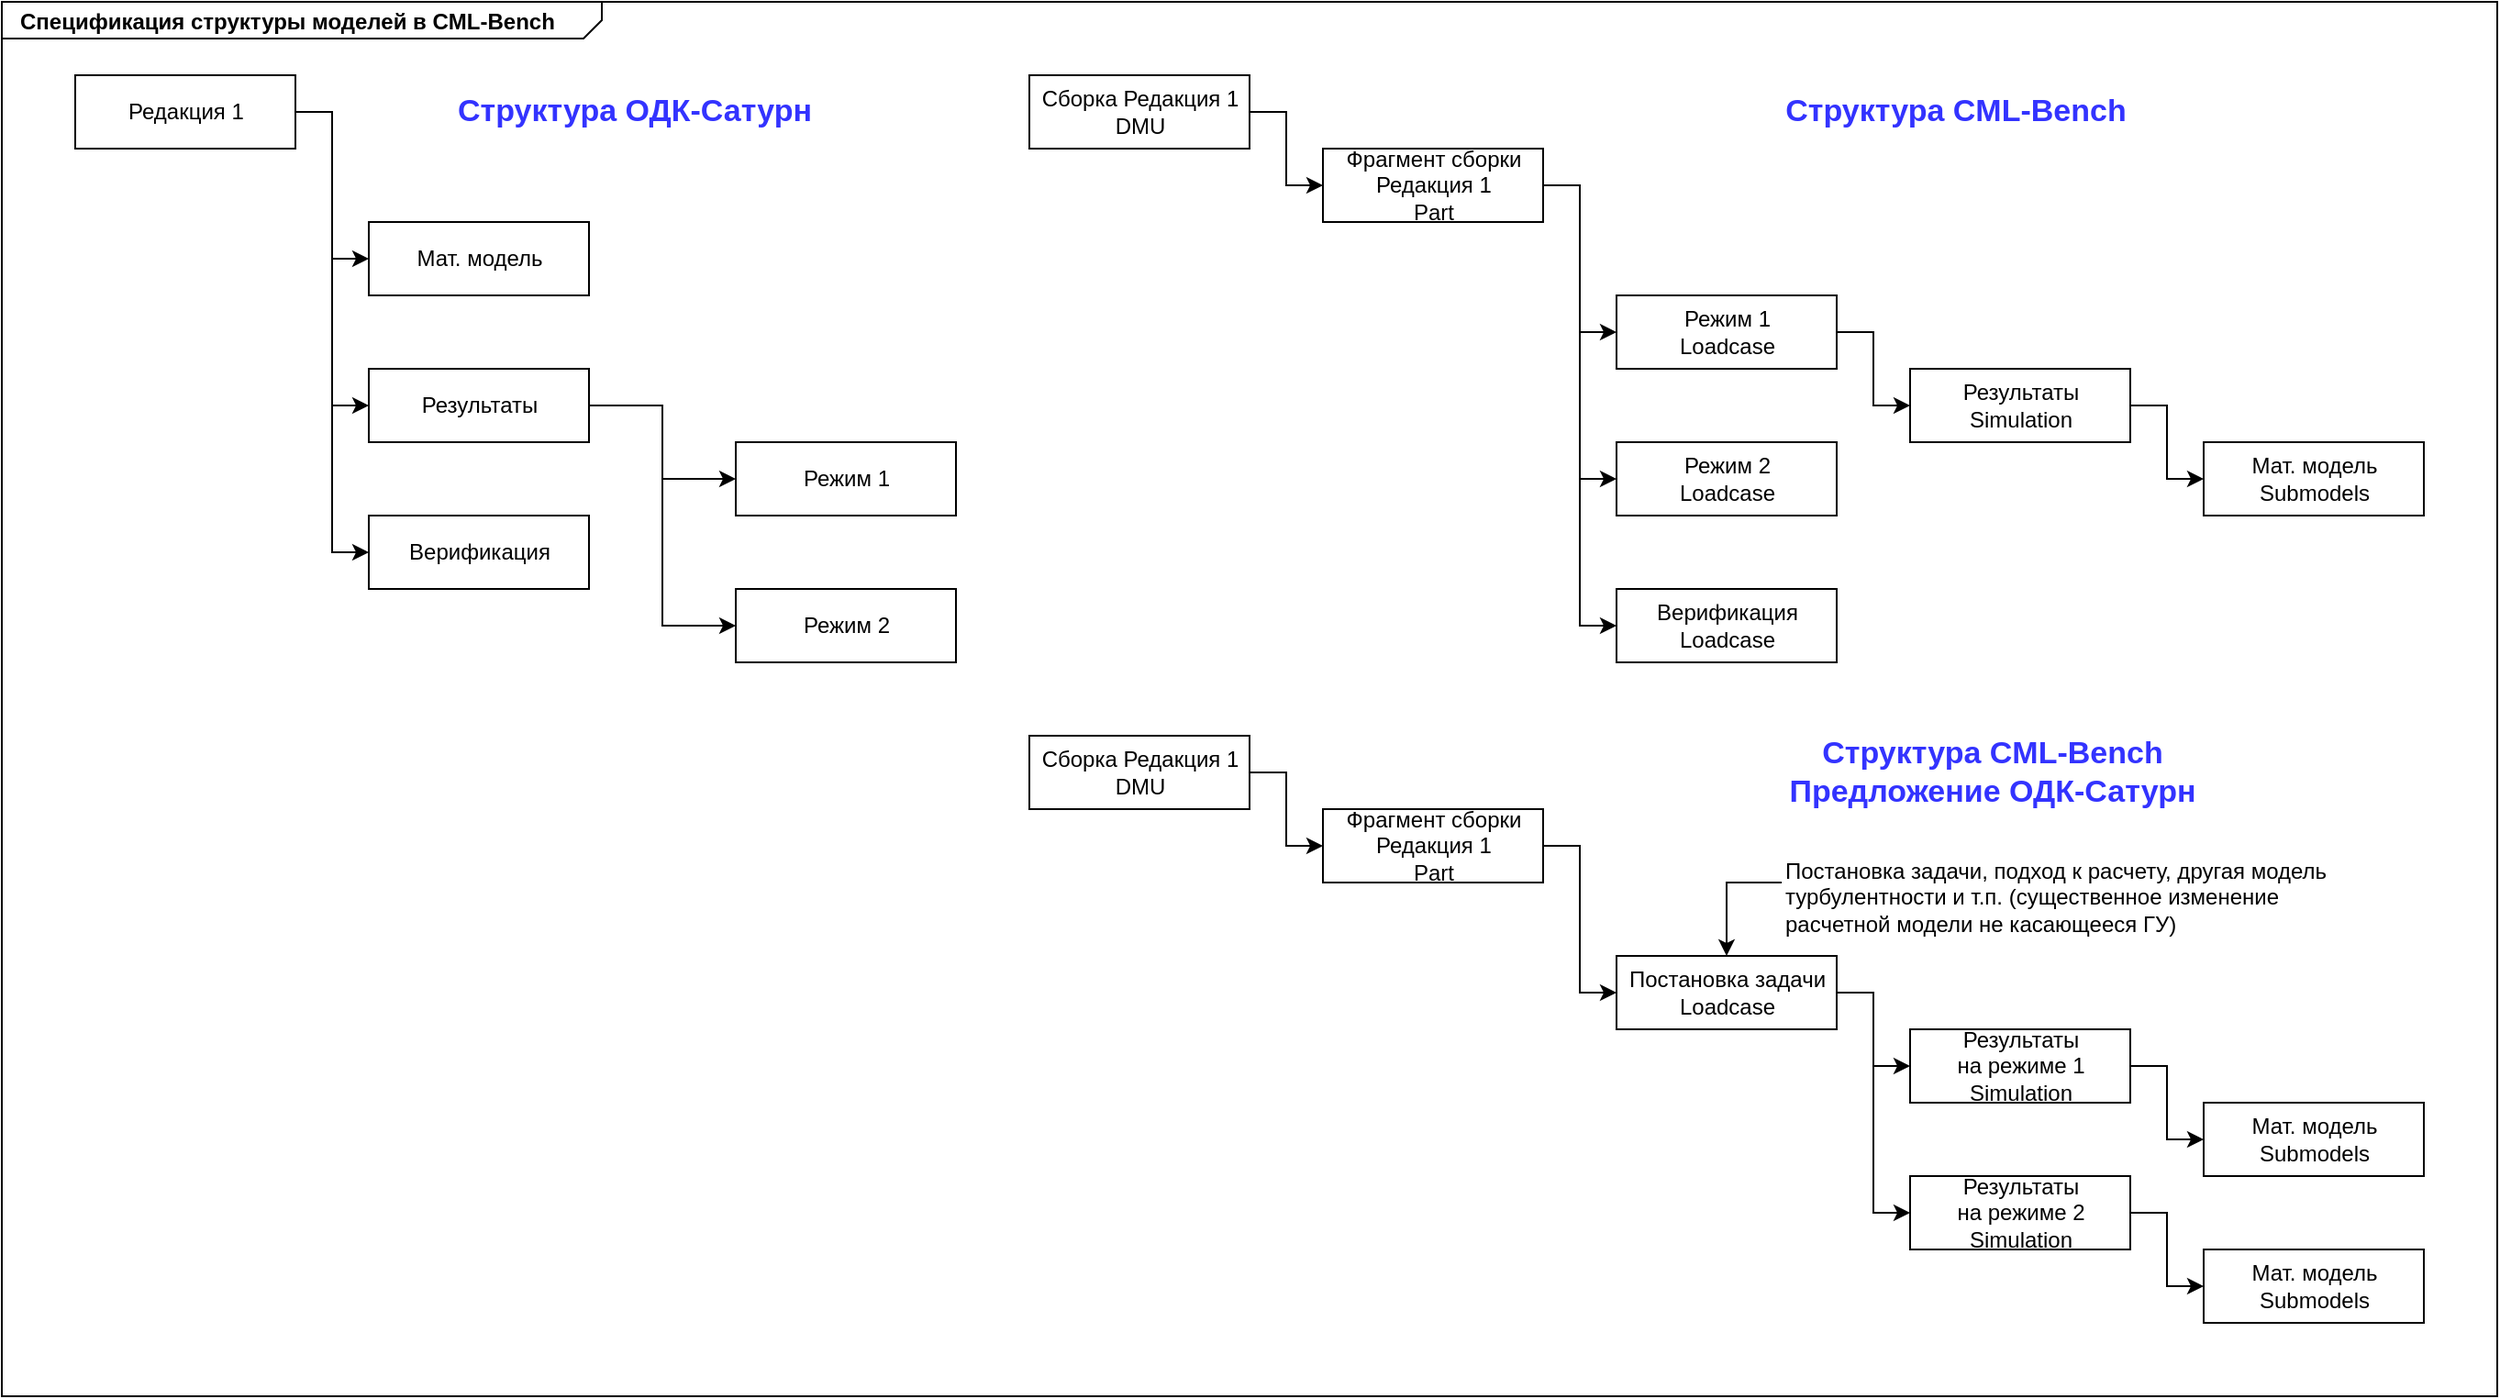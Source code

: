 <mxfile version="15.0.2" type="github">
  <diagram name="Page-1" id="929967ad-93f9-6ef4-fab6-5d389245f69c">
    <mxGraphModel dx="1422" dy="705" grid="1" gridSize="10" guides="1" tooltips="1" connect="1" arrows="1" fold="1" page="1" pageScale="1.5" pageWidth="1169" pageHeight="826" background="none" math="0" shadow="0">
      <root>
        <mxCell id="0" style=";html=1;" />
        <mxCell id="1" style=";html=1;" parent="0" />
        <mxCell id="1672d66443f91eb5-1" value="&lt;p style=&quot;margin: 0px ; margin-top: 4px ; margin-left: 10px ; text-align: left&quot;&gt;&lt;b&gt;Спецификация структуры моделей в CML-Bench&lt;/b&gt;&lt;/p&gt;" style="html=1;strokeWidth=1;shape=mxgraph.sysml.package;html=1;overflow=fill;whiteSpace=wrap;fillColor=none;gradientColor=none;fontSize=12;align=center;labelX=327.64;" parent="1" vertex="1">
          <mxGeometry x="320" y="360" width="1360" height="760" as="geometry" />
        </mxCell>
        <mxCell id="Pj3gwDrNvIVw6kRWUvLM-7" style="edgeStyle=orthogonalEdgeStyle;rounded=0;orthogonalLoop=1;jettySize=auto;html=1;exitX=1;exitY=0.5;exitDx=0;exitDy=0;entryX=0;entryY=0.5;entryDx=0;entryDy=0;" parent="1" source="Pj3gwDrNvIVw6kRWUvLM-1" target="Pj3gwDrNvIVw6kRWUvLM-2" edge="1">
          <mxGeometry relative="1" as="geometry" />
        </mxCell>
        <mxCell id="Pj3gwDrNvIVw6kRWUvLM-8" style="edgeStyle=orthogonalEdgeStyle;rounded=0;orthogonalLoop=1;jettySize=auto;html=1;exitX=1;exitY=0.5;exitDx=0;exitDy=0;entryX=0;entryY=0.5;entryDx=0;entryDy=0;" parent="1" source="Pj3gwDrNvIVw6kRWUvLM-1" target="Pj3gwDrNvIVw6kRWUvLM-3" edge="1">
          <mxGeometry relative="1" as="geometry" />
        </mxCell>
        <mxCell id="Pj3gwDrNvIVw6kRWUvLM-9" style="edgeStyle=orthogonalEdgeStyle;rounded=0;orthogonalLoop=1;jettySize=auto;html=1;exitX=1;exitY=0.5;exitDx=0;exitDy=0;entryX=0;entryY=0.5;entryDx=0;entryDy=0;" parent="1" source="Pj3gwDrNvIVw6kRWUvLM-1" target="Pj3gwDrNvIVw6kRWUvLM-4" edge="1">
          <mxGeometry relative="1" as="geometry" />
        </mxCell>
        <mxCell id="Pj3gwDrNvIVw6kRWUvLM-1" value="Редакция 1" style="html=1;" parent="1" vertex="1">
          <mxGeometry x="360" y="400" width="120" height="40" as="geometry" />
        </mxCell>
        <mxCell id="Pj3gwDrNvIVw6kRWUvLM-2" value="Мат. модель" style="html=1;" parent="1" vertex="1">
          <mxGeometry x="520" y="480" width="120" height="40" as="geometry" />
        </mxCell>
        <mxCell id="Pj3gwDrNvIVw6kRWUvLM-10" style="edgeStyle=orthogonalEdgeStyle;rounded=0;orthogonalLoop=1;jettySize=auto;html=1;exitX=1;exitY=0.5;exitDx=0;exitDy=0;entryX=0;entryY=0.5;entryDx=0;entryDy=0;" parent="1" source="Pj3gwDrNvIVw6kRWUvLM-3" target="Pj3gwDrNvIVw6kRWUvLM-5" edge="1">
          <mxGeometry relative="1" as="geometry" />
        </mxCell>
        <mxCell id="Pj3gwDrNvIVw6kRWUvLM-11" style="edgeStyle=orthogonalEdgeStyle;rounded=0;orthogonalLoop=1;jettySize=auto;html=1;exitX=1;exitY=0.5;exitDx=0;exitDy=0;entryX=0;entryY=0.5;entryDx=0;entryDy=0;" parent="1" source="Pj3gwDrNvIVw6kRWUvLM-3" target="Pj3gwDrNvIVw6kRWUvLM-6" edge="1">
          <mxGeometry relative="1" as="geometry" />
        </mxCell>
        <mxCell id="Pj3gwDrNvIVw6kRWUvLM-3" value="Результаты" style="html=1;" parent="1" vertex="1">
          <mxGeometry x="520" y="560" width="120" height="40" as="geometry" />
        </mxCell>
        <mxCell id="Pj3gwDrNvIVw6kRWUvLM-4" value="Верификация" style="html=1;" parent="1" vertex="1">
          <mxGeometry x="520" y="640" width="120" height="40" as="geometry" />
        </mxCell>
        <mxCell id="Pj3gwDrNvIVw6kRWUvLM-5" value="Режим 1" style="html=1;" parent="1" vertex="1">
          <mxGeometry x="720" y="600" width="120" height="40" as="geometry" />
        </mxCell>
        <mxCell id="Pj3gwDrNvIVw6kRWUvLM-6" value="Режим 2" style="html=1;" parent="1" vertex="1">
          <mxGeometry x="720" y="680" width="120" height="40" as="geometry" />
        </mxCell>
        <mxCell id="Pj3gwDrNvIVw6kRWUvLM-23" style="edgeStyle=orthogonalEdgeStyle;rounded=0;orthogonalLoop=1;jettySize=auto;html=1;exitX=1;exitY=0.5;exitDx=0;exitDy=0;entryX=0;entryY=0.5;entryDx=0;entryDy=0;" parent="1" source="Pj3gwDrNvIVw6kRWUvLM-15" target="Pj3gwDrNvIVw6kRWUvLM-16" edge="1">
          <mxGeometry relative="1" as="geometry" />
        </mxCell>
        <mxCell id="Pj3gwDrNvIVw6kRWUvLM-24" style="edgeStyle=orthogonalEdgeStyle;rounded=0;orthogonalLoop=1;jettySize=auto;html=1;exitX=1;exitY=0.5;exitDx=0;exitDy=0;entryX=0;entryY=0.5;entryDx=0;entryDy=0;" parent="1" source="Pj3gwDrNvIVw6kRWUvLM-15" target="Pj3gwDrNvIVw6kRWUvLM-19" edge="1">
          <mxGeometry relative="1" as="geometry" />
        </mxCell>
        <mxCell id="Pj3gwDrNvIVw6kRWUvLM-25" style="edgeStyle=orthogonalEdgeStyle;rounded=0;orthogonalLoop=1;jettySize=auto;html=1;exitX=1;exitY=0.5;exitDx=0;exitDy=0;entryX=0;entryY=0.5;entryDx=0;entryDy=0;" parent="1" source="Pj3gwDrNvIVw6kRWUvLM-15" target="Pj3gwDrNvIVw6kRWUvLM-20" edge="1">
          <mxGeometry relative="1" as="geometry" />
        </mxCell>
        <mxCell id="Pj3gwDrNvIVw6kRWUvLM-15" value="Фрагмент сборки &lt;br&gt;Редакция 1&lt;br&gt;Part" style="html=1;" parent="1" vertex="1">
          <mxGeometry x="1040" y="440" width="120" height="40" as="geometry" />
        </mxCell>
        <mxCell id="Pj3gwDrNvIVw6kRWUvLM-26" style="edgeStyle=orthogonalEdgeStyle;rounded=0;orthogonalLoop=1;jettySize=auto;html=1;exitX=1;exitY=0.5;exitDx=0;exitDy=0;entryX=0;entryY=0.5;entryDx=0;entryDy=0;" parent="1" source="Pj3gwDrNvIVw6kRWUvLM-16" target="Pj3gwDrNvIVw6kRWUvLM-21" edge="1">
          <mxGeometry relative="1" as="geometry" />
        </mxCell>
        <mxCell id="Pj3gwDrNvIVw6kRWUvLM-16" value="Режим 1&lt;br&gt;Loadcase" style="html=1;" parent="1" vertex="1">
          <mxGeometry x="1200" y="520" width="120" height="40" as="geometry" />
        </mxCell>
        <mxCell id="Pj3gwDrNvIVw6kRWUvLM-19" value="Режим 2&lt;br&gt;Loadcase" style="html=1;" parent="1" vertex="1">
          <mxGeometry x="1200" y="600" width="120" height="40" as="geometry" />
        </mxCell>
        <mxCell id="Pj3gwDrNvIVw6kRWUvLM-20" value="Верификация&lt;br&gt;Loadcase" style="html=1;" parent="1" vertex="1">
          <mxGeometry x="1200" y="680" width="120" height="40" as="geometry" />
        </mxCell>
        <mxCell id="Pj3gwDrNvIVw6kRWUvLM-27" style="edgeStyle=orthogonalEdgeStyle;rounded=0;orthogonalLoop=1;jettySize=auto;html=1;exitX=1;exitY=0.5;exitDx=0;exitDy=0;entryX=0;entryY=0.5;entryDx=0;entryDy=0;" parent="1" source="Pj3gwDrNvIVw6kRWUvLM-21" target="Pj3gwDrNvIVw6kRWUvLM-22" edge="1">
          <mxGeometry relative="1" as="geometry" />
        </mxCell>
        <mxCell id="Pj3gwDrNvIVw6kRWUvLM-21" value="Результаты&lt;br&gt;Simulation" style="html=1;" parent="1" vertex="1">
          <mxGeometry x="1360" y="560" width="120" height="40" as="geometry" />
        </mxCell>
        <mxCell id="Pj3gwDrNvIVw6kRWUvLM-22" value="Мат. модель&lt;br&gt;Submodels" style="html=1;" parent="1" vertex="1">
          <mxGeometry x="1520" y="600" width="120" height="40" as="geometry" />
        </mxCell>
        <mxCell id="Pj3gwDrNvIVw6kRWUvLM-29" style="edgeStyle=orthogonalEdgeStyle;rounded=0;orthogonalLoop=1;jettySize=auto;html=1;exitX=1;exitY=0.5;exitDx=0;exitDy=0;entryX=0;entryY=0.5;entryDx=0;entryDy=0;" parent="1" source="Pj3gwDrNvIVw6kRWUvLM-28" target="Pj3gwDrNvIVw6kRWUvLM-15" edge="1">
          <mxGeometry relative="1" as="geometry" />
        </mxCell>
        <mxCell id="Pj3gwDrNvIVw6kRWUvLM-28" value="Сборка Редакция 1 &lt;br&gt;DMU" style="html=1;" parent="1" vertex="1">
          <mxGeometry x="880" y="400" width="120" height="40" as="geometry" />
        </mxCell>
        <mxCell id="Pj3gwDrNvIVw6kRWUvLM-30" value="Структура ОДК-Сатурн" style="text;html=1;fillColor=none;align=center;verticalAlign=middle;whiteSpace=wrap;rounded=0;strokeWidth=2;fontSize=17;fontStyle=1;fontColor=#3333FF;" parent="1" vertex="1">
          <mxGeometry x="560" y="400" width="210" height="40" as="geometry" />
        </mxCell>
        <mxCell id="Pj3gwDrNvIVw6kRWUvLM-31" value="Структура CML-Bench" style="text;html=1;fillColor=none;align=center;verticalAlign=middle;whiteSpace=wrap;rounded=0;strokeWidth=2;fontSize=17;fontStyle=1;fontColor=#3333FF;" parent="1" vertex="1">
          <mxGeometry x="1280" y="400" width="210" height="40" as="geometry" />
        </mxCell>
        <mxCell id="jq3WgBn89SSsmY-SD82--1" style="edgeStyle=orthogonalEdgeStyle;rounded=0;orthogonalLoop=1;jettySize=auto;html=1;exitX=1;exitY=0.5;exitDx=0;exitDy=0;entryX=0;entryY=0.5;entryDx=0;entryDy=0;" edge="1" parent="1" source="jq3WgBn89SSsmY-SD82--4" target="jq3WgBn89SSsmY-SD82--6">
          <mxGeometry relative="1" as="geometry" />
        </mxCell>
        <mxCell id="jq3WgBn89SSsmY-SD82--4" value="Фрагмент сборки &lt;br&gt;Редакция 1&lt;br&gt;Part" style="html=1;" vertex="1" parent="1">
          <mxGeometry x="1040" y="800" width="120" height="40" as="geometry" />
        </mxCell>
        <mxCell id="jq3WgBn89SSsmY-SD82--5" style="edgeStyle=orthogonalEdgeStyle;rounded=0;orthogonalLoop=1;jettySize=auto;html=1;exitX=1;exitY=0.5;exitDx=0;exitDy=0;entryX=0;entryY=0.5;entryDx=0;entryDy=0;" edge="1" parent="1" source="jq3WgBn89SSsmY-SD82--6" target="jq3WgBn89SSsmY-SD82--10">
          <mxGeometry relative="1" as="geometry" />
        </mxCell>
        <mxCell id="jq3WgBn89SSsmY-SD82--20" style="edgeStyle=orthogonalEdgeStyle;rounded=0;orthogonalLoop=1;jettySize=auto;html=1;exitX=1;exitY=0.5;exitDx=0;exitDy=0;entryX=0;entryY=0.5;entryDx=0;entryDy=0;" edge="1" parent="1" source="jq3WgBn89SSsmY-SD82--6" target="jq3WgBn89SSsmY-SD82--19">
          <mxGeometry relative="1" as="geometry" />
        </mxCell>
        <mxCell id="jq3WgBn89SSsmY-SD82--6" value="Постановка задачи&lt;br&gt;Loadcase" style="html=1;" vertex="1" parent="1">
          <mxGeometry x="1200" y="880" width="120" height="40" as="geometry" />
        </mxCell>
        <mxCell id="jq3WgBn89SSsmY-SD82--9" style="edgeStyle=orthogonalEdgeStyle;rounded=0;orthogonalLoop=1;jettySize=auto;html=1;exitX=1;exitY=0.5;exitDx=0;exitDy=0;entryX=0;entryY=0.5;entryDx=0;entryDy=0;" edge="1" parent="1" source="jq3WgBn89SSsmY-SD82--10" target="jq3WgBn89SSsmY-SD82--11">
          <mxGeometry relative="1" as="geometry" />
        </mxCell>
        <mxCell id="jq3WgBn89SSsmY-SD82--10" value="Результаты &lt;br&gt;на режиме 1&lt;br&gt;Simulation" style="html=1;" vertex="1" parent="1">
          <mxGeometry x="1360" y="920" width="120" height="40" as="geometry" />
        </mxCell>
        <mxCell id="jq3WgBn89SSsmY-SD82--11" value="Мат. модель&lt;br&gt;Submodels" style="html=1;" vertex="1" parent="1">
          <mxGeometry x="1520" y="960" width="120" height="40" as="geometry" />
        </mxCell>
        <mxCell id="jq3WgBn89SSsmY-SD82--12" style="edgeStyle=orthogonalEdgeStyle;rounded=0;orthogonalLoop=1;jettySize=auto;html=1;exitX=1;exitY=0.5;exitDx=0;exitDy=0;entryX=0;entryY=0.5;entryDx=0;entryDy=0;" edge="1" parent="1" source="jq3WgBn89SSsmY-SD82--13" target="jq3WgBn89SSsmY-SD82--4">
          <mxGeometry relative="1" as="geometry" />
        </mxCell>
        <mxCell id="jq3WgBn89SSsmY-SD82--13" value="Сборка Редакция 1 &lt;br&gt;DMU" style="html=1;" vertex="1" parent="1">
          <mxGeometry x="880" y="760" width="120" height="40" as="geometry" />
        </mxCell>
        <mxCell id="jq3WgBn89SSsmY-SD82--14" value="Структура CML-Bench&lt;br&gt;Предложение ОДК-Сатурн" style="text;html=1;fillColor=none;align=center;verticalAlign=middle;whiteSpace=wrap;rounded=0;strokeWidth=2;fontSize=17;fontStyle=1;fontColor=#3333FF;" vertex="1" parent="1">
          <mxGeometry x="1280" y="760" width="250" height="40" as="geometry" />
        </mxCell>
        <mxCell id="jq3WgBn89SSsmY-SD82--17" style="edgeStyle=orthogonalEdgeStyle;rounded=0;orthogonalLoop=1;jettySize=auto;html=1;exitX=0;exitY=0.5;exitDx=0;exitDy=0;entryX=0.5;entryY=0;entryDx=0;entryDy=0;" edge="1" parent="1" source="jq3WgBn89SSsmY-SD82--16" target="jq3WgBn89SSsmY-SD82--6">
          <mxGeometry relative="1" as="geometry" />
        </mxCell>
        <mxCell id="jq3WgBn89SSsmY-SD82--16" value="Постановка задачи, подход к расчету, другая модель турбулентности и т.п. (существенное изменение расчетной модели не касающееся ГУ)" style="text;whiteSpace=wrap;html=1;" vertex="1" parent="1">
          <mxGeometry x="1290" y="820" width="300" height="40" as="geometry" />
        </mxCell>
        <mxCell id="jq3WgBn89SSsmY-SD82--22" style="edgeStyle=orthogonalEdgeStyle;rounded=0;orthogonalLoop=1;jettySize=auto;html=1;exitX=1;exitY=0.5;exitDx=0;exitDy=0;entryX=0;entryY=0.5;entryDx=0;entryDy=0;" edge="1" parent="1" source="jq3WgBn89SSsmY-SD82--19" target="jq3WgBn89SSsmY-SD82--21">
          <mxGeometry relative="1" as="geometry" />
        </mxCell>
        <mxCell id="jq3WgBn89SSsmY-SD82--19" value="Результаты &lt;br&gt;на режиме 2&lt;br&gt;Simulation" style="html=1;" vertex="1" parent="1">
          <mxGeometry x="1360" y="1000" width="120" height="40" as="geometry" />
        </mxCell>
        <mxCell id="jq3WgBn89SSsmY-SD82--21" value="Мат. модель&lt;br&gt;Submodels" style="html=1;" vertex="1" parent="1">
          <mxGeometry x="1520" y="1040" width="120" height="40" as="geometry" />
        </mxCell>
      </root>
    </mxGraphModel>
  </diagram>
</mxfile>
